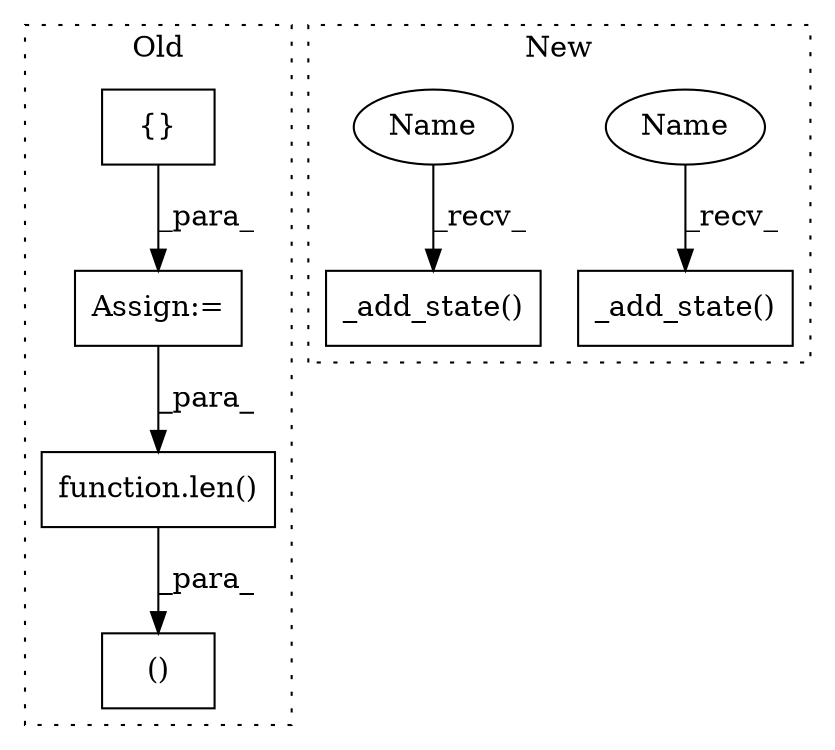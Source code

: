 digraph G {
subgraph cluster0 {
1 [label="{}" a="59" s="3032,3153" l="14,0" shape="box"];
3 [label="()" a="54" s="3256" l="15" shape="box"];
4 [label="Assign:=" a="68" s="3029" l="3" shape="box"];
5 [label="function.len()" a="75" s="3240,3255" l="4,1" shape="box"];
label = "Old";
style="dotted";
}
subgraph cluster1 {
2 [label="_add_state()" a="75" s="2982,3083" l="29,109" shape="box"];
6 [label="_add_state()" a="75" s="3201,3302" l="29,109" shape="box"];
7 [label="Name" a="87" s="2982" l="4" shape="ellipse"];
8 [label="Name" a="87" s="3201" l="4" shape="ellipse"];
label = "New";
style="dotted";
}
1 -> 4 [label="_para_"];
4 -> 5 [label="_para_"];
5 -> 3 [label="_para_"];
7 -> 2 [label="_recv_"];
8 -> 6 [label="_recv_"];
}